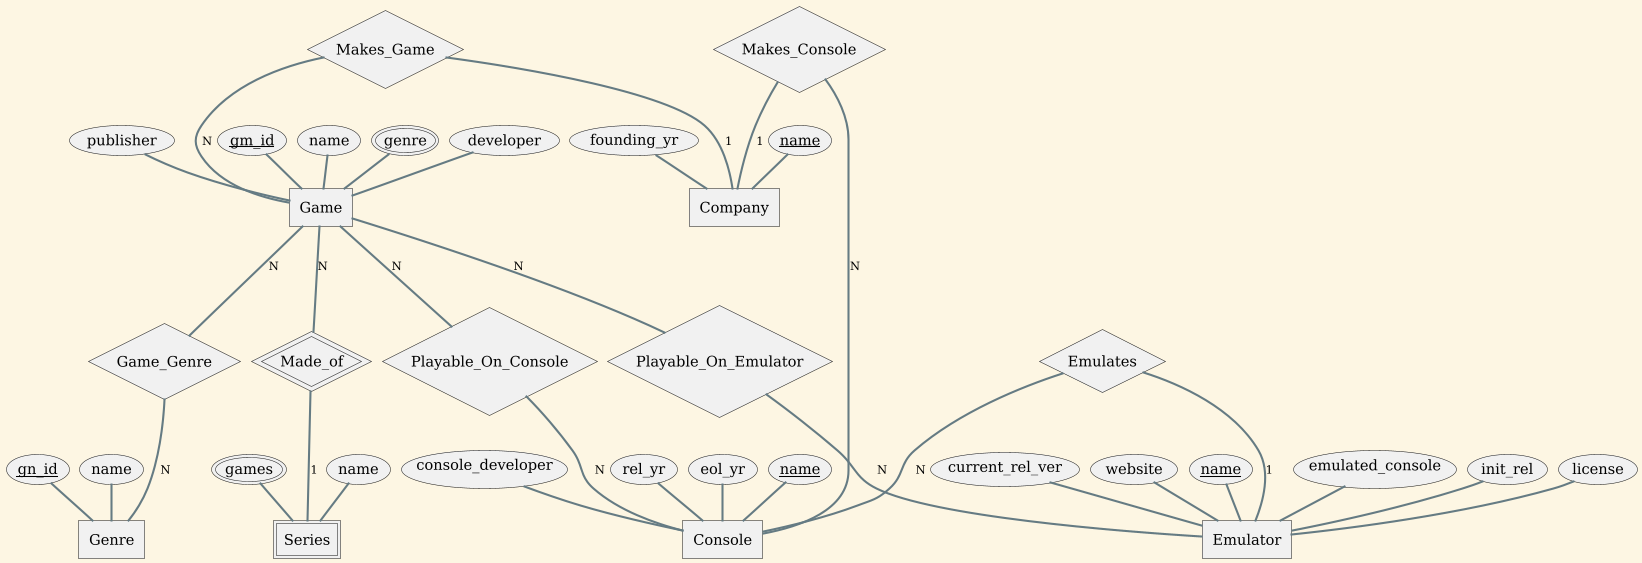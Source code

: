 @startchen
!theme sunlust

'vertical spacing
skinparam ranksep 30
'horizontal spacing
skinparam nodesep 10  

'entity definitions
entity Game {
        'pk
        gm_id <<key>>
        name
        genre <<multi>>
        'fk
        developer
        'fk
        publisher
}

entity Series <<weak>> {
        name
        games <<multi>>
}

entity Genre {
        'pk
        gn_id <<key>>
        name
}

entity Console {
        'pk
        name <<key>>
        console_developer
        rel_yr
        eol_yr
}

entity Company{
        'pk
        name <<key>>
        founding_yr
        '... IDK what else to put here
}

entity Emulator {
        'pk
        name <<key>>
        emulated_console
        init_rel
        license
        current_rel_ver
        website
}
'relationship definitions
relationship "Game_Genre" as gg {
}
relationship "Made_of" as MO <<identifying>> {
}
relationship "Makes_Game" as mg {
}
relationship "Makes_Console" as mc {
}
relationship "Playable_On_Console" as ploc {
}
relationship "Playable_On_Emulator" as ploe {
}
relationship Emulates {
}

Game -N- MO
MO =1= Series

Game -N- gg
gg -N- Genre


Game -N- ploc
ploc -N- Console

mg -1- Company
mg -N- Game

mc -1- Company
mc -N- Console

Game -N- ploe
ploe -N- Emulator

Emulates -N- Console
Emulates -1- Emulator
@endchen
